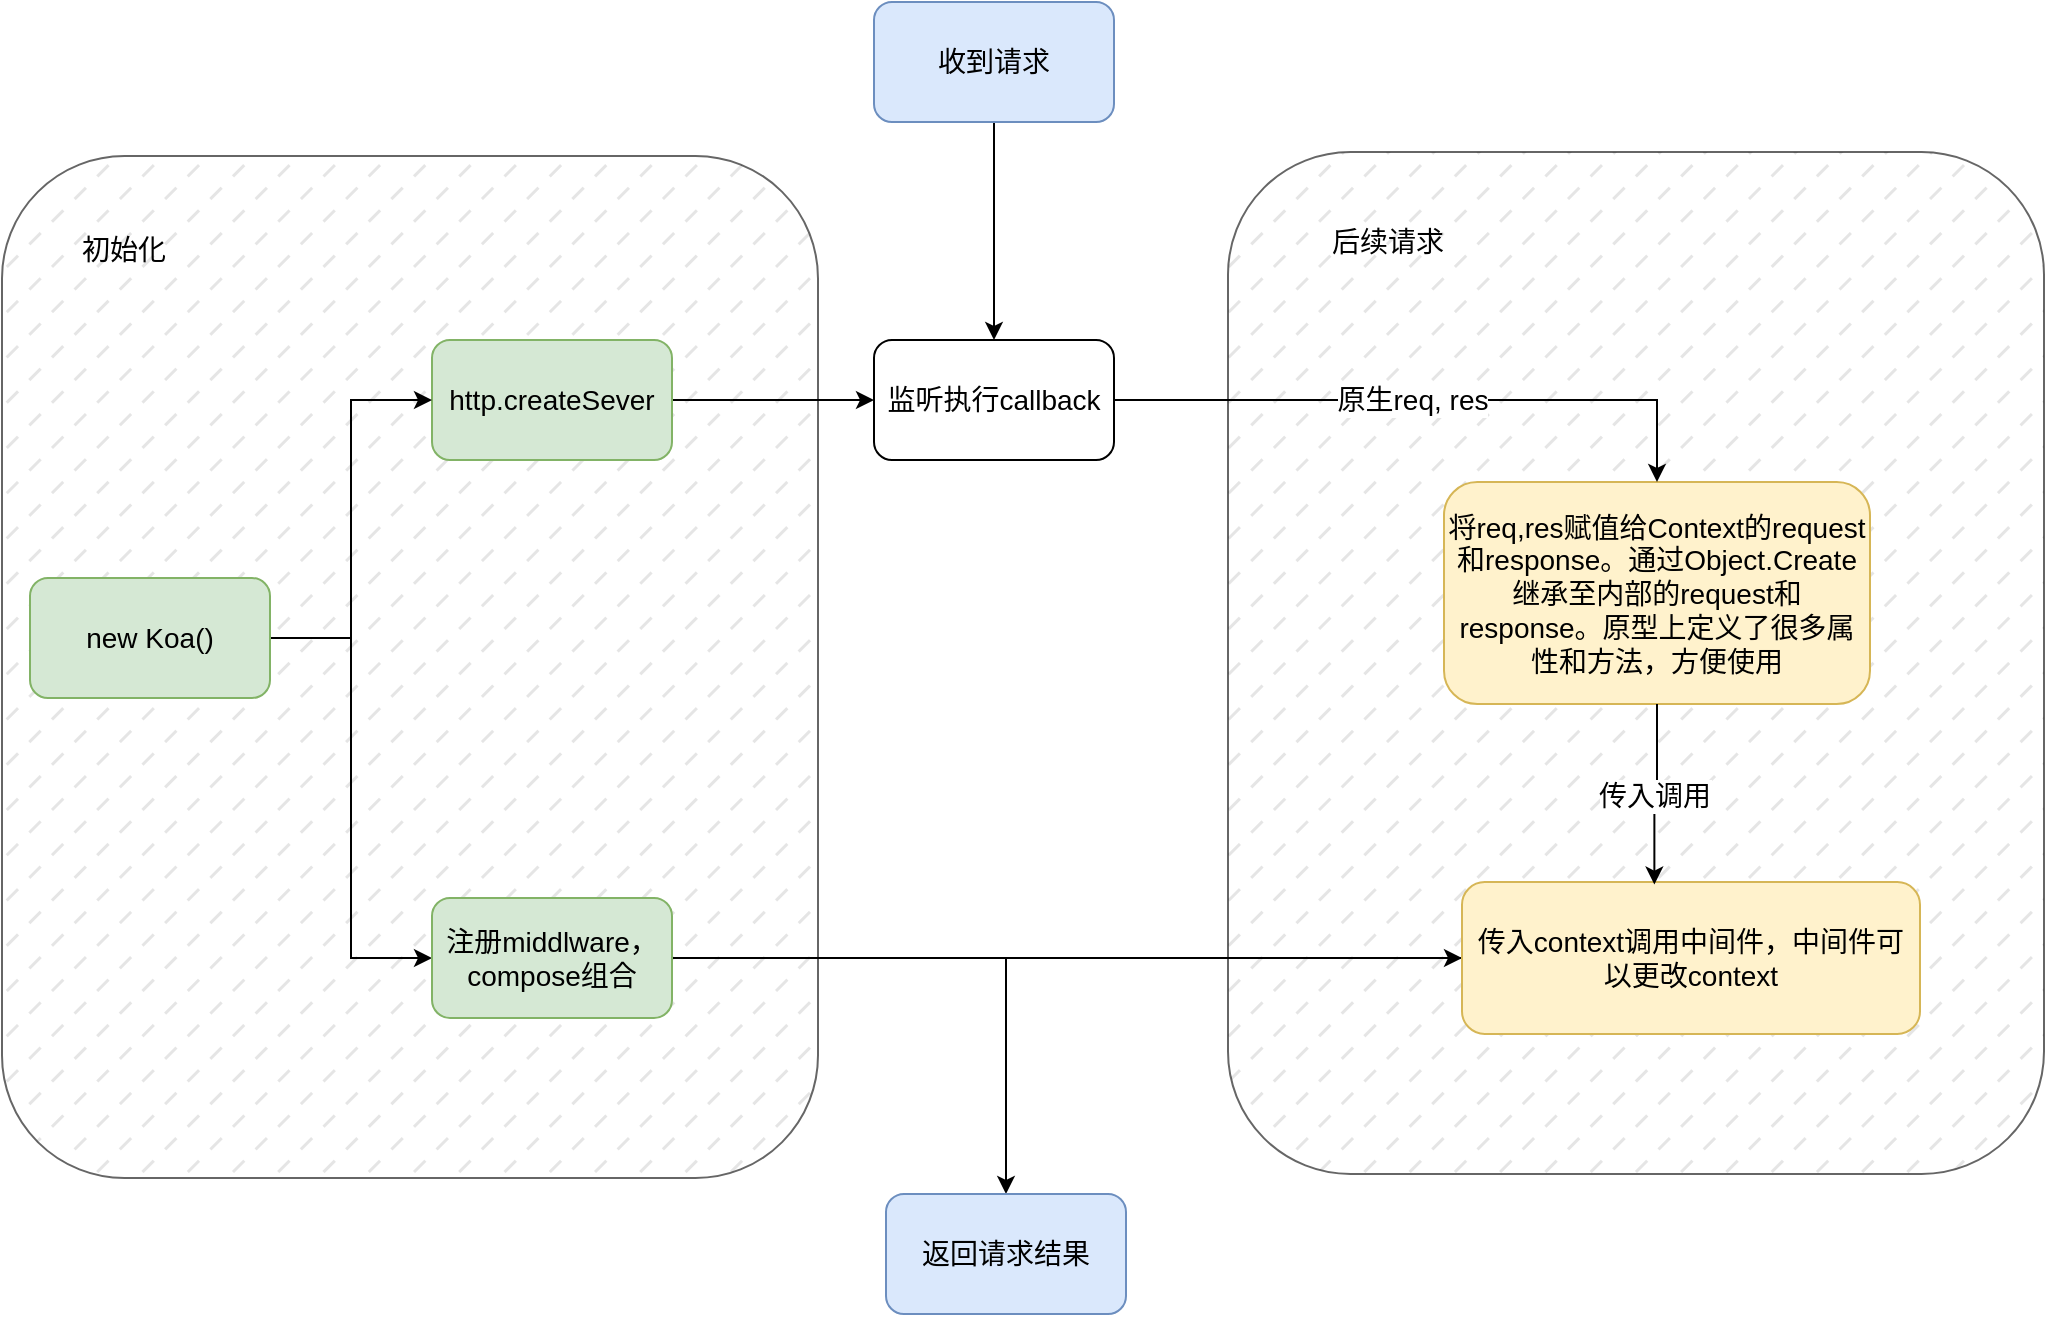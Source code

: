 <mxfile version="26.0.2">
  <diagram name="第 1 页" id="7rzIuXr3OFP6B4VHswPW">
    <mxGraphModel dx="1242" dy="819" grid="0" gridSize="10" guides="1" tooltips="1" connect="1" arrows="1" fold="1" page="1" pageScale="1" pageWidth="3300" pageHeight="4681" math="0" shadow="0">
      <root>
        <mxCell id="0" />
        <mxCell id="1" parent="0" />
        <mxCell id="KcPEzGkJVhedPuNCQSRe-25" value="" style="rounded=1;whiteSpace=wrap;html=1;fillStyle=dashed;fillColor=#D4D4D4;gradientColor=none;opacity=60;fontSize=14;" vertex="1" parent="1">
          <mxGeometry x="708" y="121" width="408" height="511" as="geometry" />
        </mxCell>
        <mxCell id="KcPEzGkJVhedPuNCQSRe-23" value="" style="rounded=1;whiteSpace=wrap;html=1;fillStyle=dashed;fillColor=#D4D4D4;gradientColor=none;opacity=60;fontSize=14;" vertex="1" parent="1">
          <mxGeometry x="95" y="123" width="408" height="511" as="geometry" />
        </mxCell>
        <mxCell id="KcPEzGkJVhedPuNCQSRe-1" value="将req,res赋值给Context的request和response。通过Object.Create继承至内部的request和response。原型上定义了很多属性和方法，方便使用" style="rounded=1;whiteSpace=wrap;html=1;fontSize=14;fillColor=#fff2cc;strokeColor=#d6b656;" vertex="1" parent="1">
          <mxGeometry x="816" y="286" width="213" height="111" as="geometry" />
        </mxCell>
        <mxCell id="KcPEzGkJVhedPuNCQSRe-17" style="edgeStyle=orthogonalEdgeStyle;rounded=0;orthogonalLoop=1;jettySize=auto;html=1;entryX=0;entryY=0.5;entryDx=0;entryDy=0;fontSize=14;" edge="1" parent="1" source="KcPEzGkJVhedPuNCQSRe-2" target="KcPEzGkJVhedPuNCQSRe-3">
          <mxGeometry relative="1" as="geometry" />
        </mxCell>
        <mxCell id="KcPEzGkJVhedPuNCQSRe-2" value="http.createSever" style="rounded=1;whiteSpace=wrap;html=1;fontSize=14;fillColor=#d5e8d4;strokeColor=#82b366;" vertex="1" parent="1">
          <mxGeometry x="310" y="215" width="120" height="60" as="geometry" />
        </mxCell>
        <mxCell id="KcPEzGkJVhedPuNCQSRe-5" value="" style="edgeStyle=orthogonalEdgeStyle;rounded=0;orthogonalLoop=1;jettySize=auto;html=1;fontSize=14;" edge="1" parent="1" source="KcPEzGkJVhedPuNCQSRe-3" target="KcPEzGkJVhedPuNCQSRe-1">
          <mxGeometry relative="1" as="geometry" />
        </mxCell>
        <mxCell id="KcPEzGkJVhedPuNCQSRe-6" value="原生req, res" style="edgeLabel;html=1;align=center;verticalAlign=middle;resizable=0;points=[];fontSize=14;" vertex="1" connectable="0" parent="KcPEzGkJVhedPuNCQSRe-5">
          <mxGeometry x="-0.181" y="-1" relative="1" as="geometry">
            <mxPoint x="21" y="-1" as="offset" />
          </mxGeometry>
        </mxCell>
        <mxCell id="KcPEzGkJVhedPuNCQSRe-3" value="监听执行callback" style="whiteSpace=wrap;html=1;rounded=1;fontSize=14;" vertex="1" parent="1">
          <mxGeometry x="531" y="215" width="120" height="60" as="geometry" />
        </mxCell>
        <mxCell id="KcPEzGkJVhedPuNCQSRe-10" style="edgeStyle=orthogonalEdgeStyle;rounded=0;orthogonalLoop=1;jettySize=auto;html=1;entryX=0;entryY=0.5;entryDx=0;entryDy=0;fontSize=14;" edge="1" parent="1" source="KcPEzGkJVhedPuNCQSRe-8" target="KcPEzGkJVhedPuNCQSRe-2">
          <mxGeometry relative="1" as="geometry" />
        </mxCell>
        <mxCell id="KcPEzGkJVhedPuNCQSRe-12" style="edgeStyle=orthogonalEdgeStyle;rounded=0;orthogonalLoop=1;jettySize=auto;html=1;entryX=0;entryY=0.5;entryDx=0;entryDy=0;fontSize=14;" edge="1" parent="1" source="KcPEzGkJVhedPuNCQSRe-8" target="KcPEzGkJVhedPuNCQSRe-11">
          <mxGeometry relative="1" as="geometry" />
        </mxCell>
        <mxCell id="KcPEzGkJVhedPuNCQSRe-8" value="new Koa()" style="rounded=1;whiteSpace=wrap;html=1;fontSize=14;fillColor=#d5e8d4;strokeColor=#82b366;" vertex="1" parent="1">
          <mxGeometry x="109" y="334" width="120" height="60" as="geometry" />
        </mxCell>
        <mxCell id="KcPEzGkJVhedPuNCQSRe-16" value="" style="edgeStyle=orthogonalEdgeStyle;rounded=0;orthogonalLoop=1;jettySize=auto;html=1;fontSize=14;" edge="1" parent="1" source="KcPEzGkJVhedPuNCQSRe-11" target="KcPEzGkJVhedPuNCQSRe-15">
          <mxGeometry relative="1" as="geometry" />
        </mxCell>
        <mxCell id="KcPEzGkJVhedPuNCQSRe-11" value="注册middlware，compose组合" style="rounded=1;whiteSpace=wrap;html=1;fontSize=14;fillColor=#d5e8d4;strokeColor=#82b366;" vertex="1" parent="1">
          <mxGeometry x="310" y="494" width="120" height="60" as="geometry" />
        </mxCell>
        <mxCell id="KcPEzGkJVhedPuNCQSRe-18" style="edgeStyle=orthogonalEdgeStyle;rounded=0;orthogonalLoop=1;jettySize=auto;html=1;fontSize=14;" edge="1" parent="1" source="KcPEzGkJVhedPuNCQSRe-14" target="KcPEzGkJVhedPuNCQSRe-3">
          <mxGeometry relative="1" as="geometry" />
        </mxCell>
        <mxCell id="KcPEzGkJVhedPuNCQSRe-14" value="收到请求" style="rounded=1;whiteSpace=wrap;html=1;fillColor=#dae8fc;strokeColor=#6c8ebf;fontSize=14;" vertex="1" parent="1">
          <mxGeometry x="531" y="46" width="120" height="60" as="geometry" />
        </mxCell>
        <mxCell id="KcPEzGkJVhedPuNCQSRe-22" value="" style="edgeStyle=orthogonalEdgeStyle;rounded=0;orthogonalLoop=1;jettySize=auto;html=1;fontSize=14;" edge="1" parent="1" source="KcPEzGkJVhedPuNCQSRe-15" target="KcPEzGkJVhedPuNCQSRe-21">
          <mxGeometry relative="1" as="geometry" />
        </mxCell>
        <mxCell id="KcPEzGkJVhedPuNCQSRe-15" value="传入context调用中间件，中间件可以更改context" style="whiteSpace=wrap;html=1;rounded=1;fontSize=14;fillColor=#fff2cc;strokeColor=#d6b656;" vertex="1" parent="1">
          <mxGeometry x="825" y="486" width="229" height="76" as="geometry" />
        </mxCell>
        <mxCell id="KcPEzGkJVhedPuNCQSRe-19" style="edgeStyle=orthogonalEdgeStyle;rounded=0;orthogonalLoop=1;jettySize=auto;html=1;entryX=0.42;entryY=0.017;entryDx=0;entryDy=0;entryPerimeter=0;fontSize=14;" edge="1" parent="1" source="KcPEzGkJVhedPuNCQSRe-1" target="KcPEzGkJVhedPuNCQSRe-15">
          <mxGeometry relative="1" as="geometry" />
        </mxCell>
        <mxCell id="KcPEzGkJVhedPuNCQSRe-20" value="传入调用" style="edgeLabel;html=1;align=center;verticalAlign=middle;resizable=0;points=[];fontSize=14;" vertex="1" connectable="0" parent="KcPEzGkJVhedPuNCQSRe-19">
          <mxGeometry x="-0.105" y="-4" relative="1" as="geometry">
            <mxPoint x="2" y="5" as="offset" />
          </mxGeometry>
        </mxCell>
        <mxCell id="KcPEzGkJVhedPuNCQSRe-21" value="返回请求结果" style="whiteSpace=wrap;html=1;rounded=1;fillColor=#dae8fc;strokeColor=#6c8ebf;fontSize=14;" vertex="1" parent="1">
          <mxGeometry x="537" y="642" width="120" height="60" as="geometry" />
        </mxCell>
        <mxCell id="KcPEzGkJVhedPuNCQSRe-24" value="初始化" style="text;html=1;align=center;verticalAlign=middle;whiteSpace=wrap;rounded=0;fontSize=14;" vertex="1" parent="1">
          <mxGeometry x="126" y="155" width="60" height="30" as="geometry" />
        </mxCell>
        <mxCell id="KcPEzGkJVhedPuNCQSRe-26" value="后续请求" style="text;html=1;align=center;verticalAlign=middle;whiteSpace=wrap;rounded=0;fontSize=14;" vertex="1" parent="1">
          <mxGeometry x="758" y="151" width="60" height="30" as="geometry" />
        </mxCell>
      </root>
    </mxGraphModel>
  </diagram>
</mxfile>
